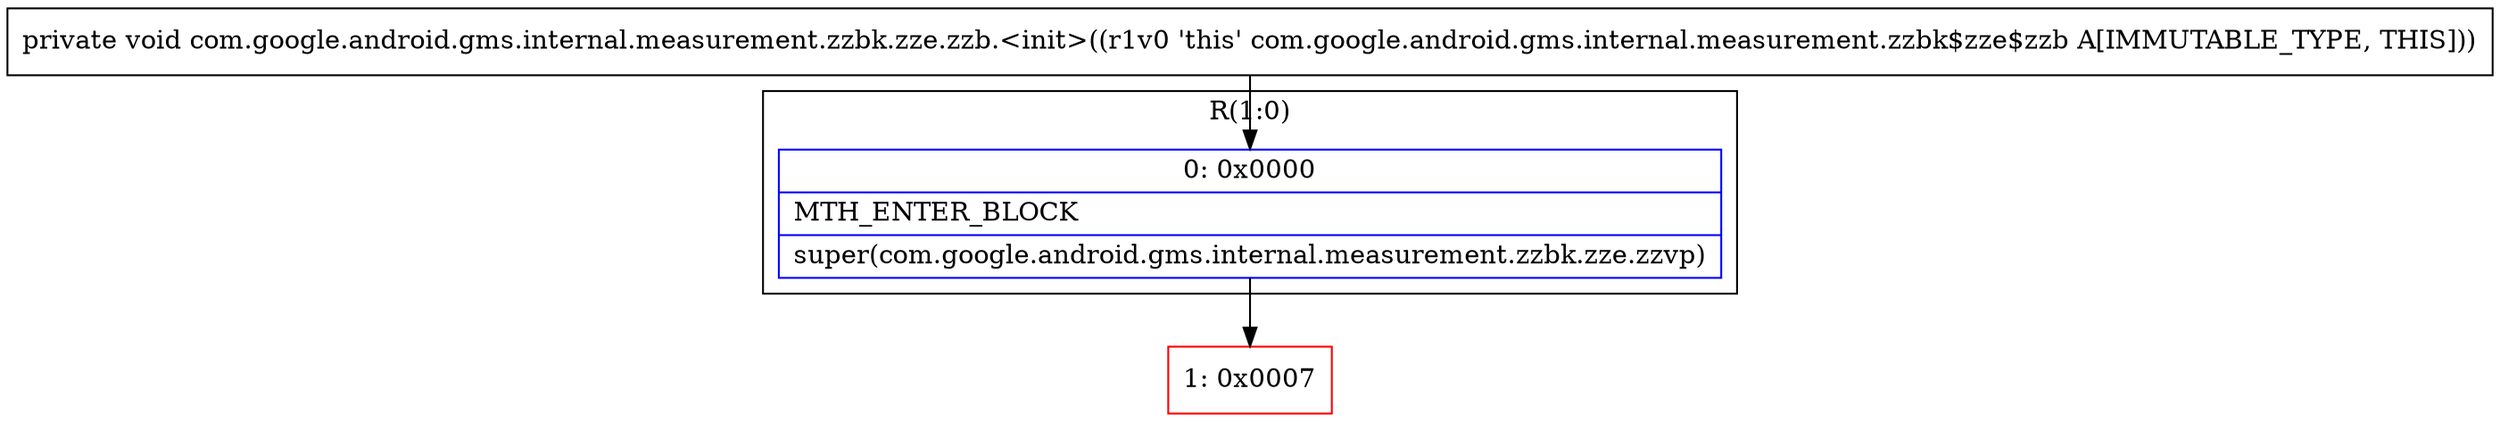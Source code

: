 digraph "CFG forcom.google.android.gms.internal.measurement.zzbk.zze.zzb.\<init\>()V" {
subgraph cluster_Region_52592883 {
label = "R(1:0)";
node [shape=record,color=blue];
Node_0 [shape=record,label="{0\:\ 0x0000|MTH_ENTER_BLOCK\l|super(com.google.android.gms.internal.measurement.zzbk.zze.zzvp)\l}"];
}
Node_1 [shape=record,color=red,label="{1\:\ 0x0007}"];
MethodNode[shape=record,label="{private void com.google.android.gms.internal.measurement.zzbk.zze.zzb.\<init\>((r1v0 'this' com.google.android.gms.internal.measurement.zzbk$zze$zzb A[IMMUTABLE_TYPE, THIS])) }"];
MethodNode -> Node_0;
Node_0 -> Node_1;
}

